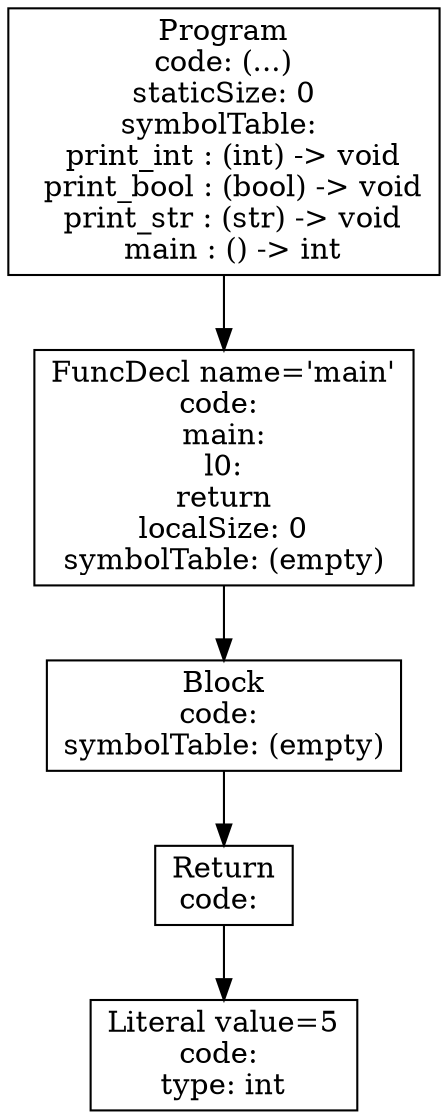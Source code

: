 digraph AST {
4 [shape=box, label="Literal value=5\ncode: \ntype: int"];
3 [shape=box, label="Return\ncode: "];
3 -> 4;
2 [shape=box, label="Block\ncode: \nsymbolTable: (empty)"];
2 -> 3;
1 [shape=box, label="FuncDecl name='main'\ncode: \nmain:\nl0:\nreturn\nlocalSize: 0\nsymbolTable: (empty)"];
1 -> 2;
0 [shape=box, label="Program\ncode: (...)\nstaticSize: 0\nsymbolTable: \n  print_int : (int) -> void\n  print_bool : (bool) -> void\n  print_str : (str) -> void\n  main : () -> int"];
0 -> 1;
}
